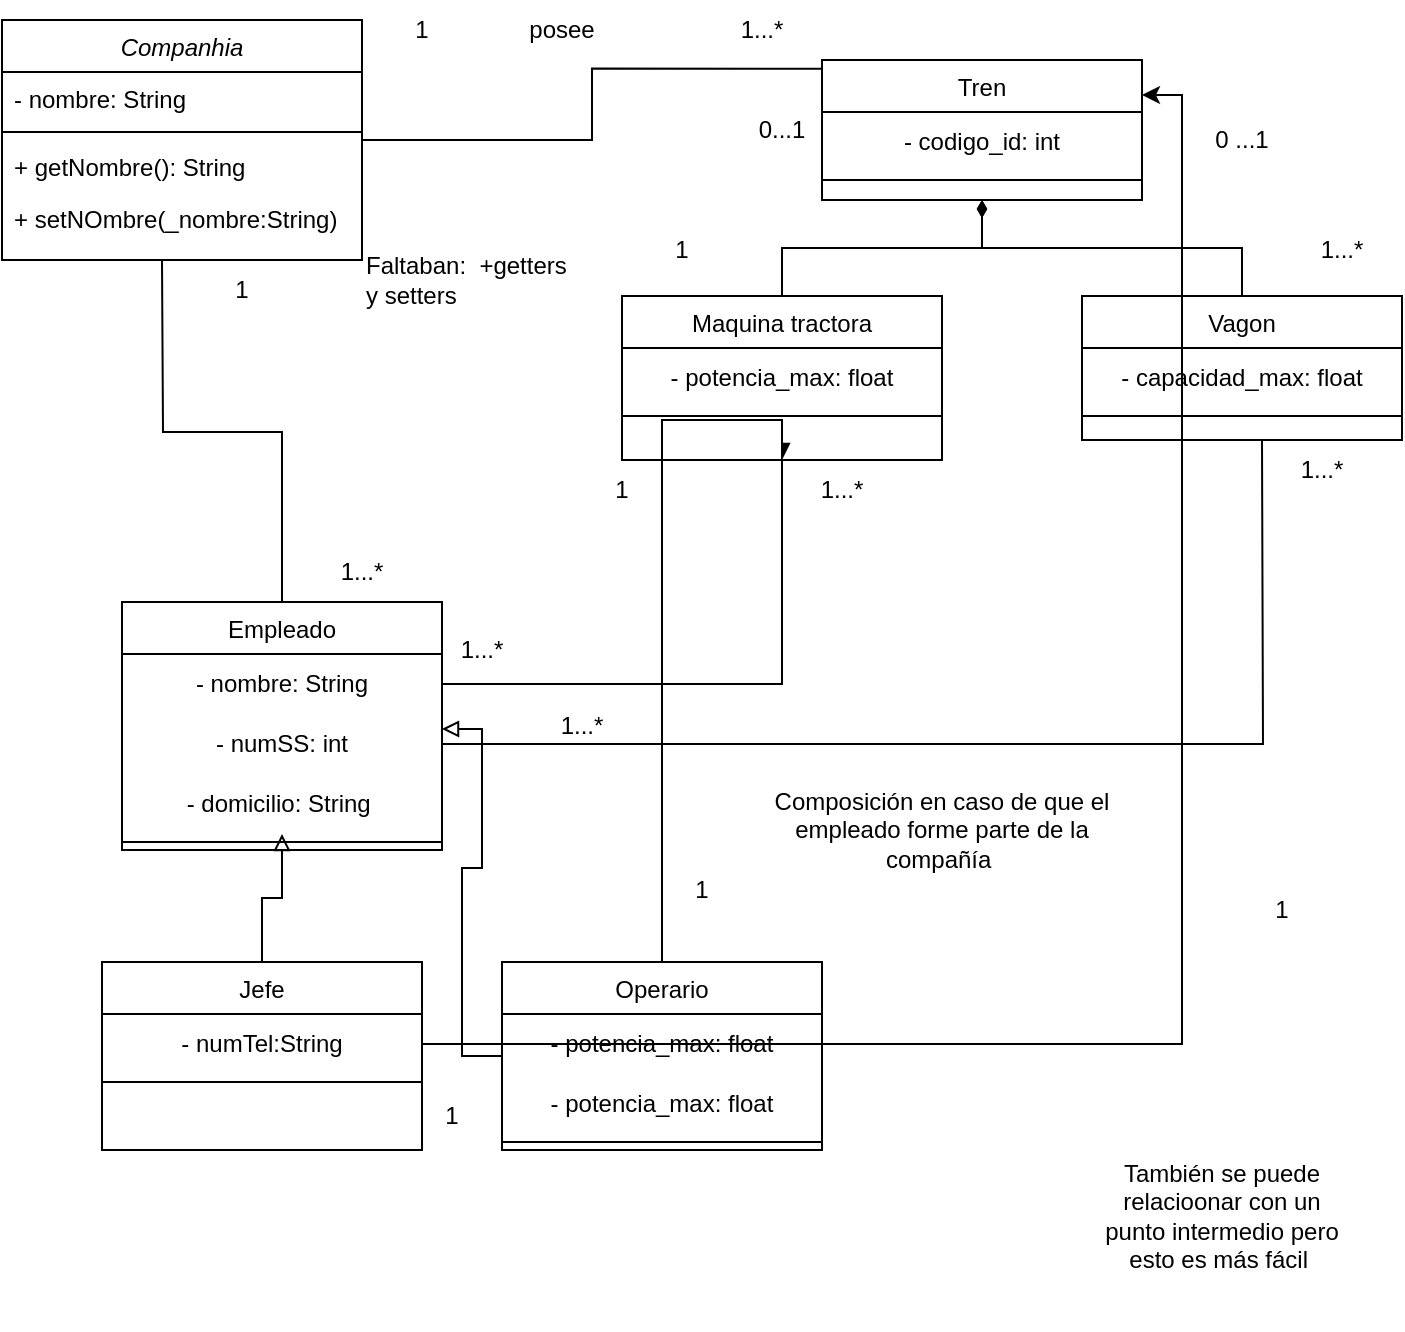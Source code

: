 <mxfile version="21.1.2" type="device">
  <diagram id="C5RBs43oDa-KdzZeNtuy" name="Page-1">
    <mxGraphModel dx="1050" dy="629" grid="1" gridSize="10" guides="1" tooltips="1" connect="1" arrows="1" fold="1" page="1" pageScale="1" pageWidth="827" pageHeight="1169" math="0" shadow="0">
      <root>
        <mxCell id="WIyWlLk6GJQsqaUBKTNV-0" />
        <mxCell id="WIyWlLk6GJQsqaUBKTNV-1" parent="WIyWlLk6GJQsqaUBKTNV-0" />
        <mxCell id="Wq4YEEeoovx24NPQ5w4w-0" style="edgeStyle=orthogonalEdgeStyle;rounded=0;orthogonalLoop=1;jettySize=auto;html=1;entryX=0.005;entryY=0.062;entryDx=0;entryDy=0;entryPerimeter=0;endArrow=none;endFill=0;" parent="WIyWlLk6GJQsqaUBKTNV-1" source="zkfFHV4jXpPFQw0GAbJ--0" target="zkfFHV4jXpPFQw0GAbJ--17" edge="1">
          <mxGeometry relative="1" as="geometry" />
        </mxCell>
        <mxCell id="zkfFHV4jXpPFQw0GAbJ--0" value="Companhia" style="swimlane;fontStyle=2;align=center;verticalAlign=top;childLayout=stackLayout;horizontal=1;startSize=26;horizontalStack=0;resizeParent=1;resizeLast=0;collapsible=1;marginBottom=0;rounded=0;shadow=0;strokeWidth=1;" parent="WIyWlLk6GJQsqaUBKTNV-1" vertex="1">
          <mxGeometry x="40" y="20" width="180" height="120" as="geometry">
            <mxRectangle x="230" y="140" width="160" height="26" as="alternateBounds" />
          </mxGeometry>
        </mxCell>
        <mxCell id="zkfFHV4jXpPFQw0GAbJ--1" value="- nombre: String" style="text;align=left;verticalAlign=top;spacingLeft=4;spacingRight=4;overflow=hidden;rotatable=0;points=[[0,0.5],[1,0.5]];portConstraint=eastwest;" parent="zkfFHV4jXpPFQw0GAbJ--0" vertex="1">
          <mxGeometry y="26" width="180" height="26" as="geometry" />
        </mxCell>
        <mxCell id="zkfFHV4jXpPFQw0GAbJ--4" value="" style="line;html=1;strokeWidth=1;align=left;verticalAlign=middle;spacingTop=-1;spacingLeft=3;spacingRight=3;rotatable=0;labelPosition=right;points=[];portConstraint=eastwest;" parent="zkfFHV4jXpPFQw0GAbJ--0" vertex="1">
          <mxGeometry y="52" width="180" height="8" as="geometry" />
        </mxCell>
        <mxCell id="xKWSQLoyTOIEdo6EzDQ5-13" value="+ getNombre(): String" style="text;align=left;verticalAlign=top;spacingLeft=4;spacingRight=4;overflow=hidden;rotatable=0;points=[[0,0.5],[1,0.5]];portConstraint=eastwest;" vertex="1" parent="zkfFHV4jXpPFQw0GAbJ--0">
          <mxGeometry y="60" width="180" height="26" as="geometry" />
        </mxCell>
        <mxCell id="xKWSQLoyTOIEdo6EzDQ5-14" value="+ setNOmbre(_nombre:String)" style="text;align=left;verticalAlign=top;spacingLeft=4;spacingRight=4;overflow=hidden;rotatable=0;points=[[0,0.5],[1,0.5]];portConstraint=eastwest;" vertex="1" parent="zkfFHV4jXpPFQw0GAbJ--0">
          <mxGeometry y="86" width="180" height="26" as="geometry" />
        </mxCell>
        <mxCell id="zkfFHV4jXpPFQw0GAbJ--17" value="Tren" style="swimlane;fontStyle=0;align=center;verticalAlign=top;childLayout=stackLayout;horizontal=1;startSize=26;horizontalStack=0;resizeParent=1;resizeLast=0;collapsible=1;marginBottom=0;rounded=0;shadow=0;strokeWidth=1;" parent="WIyWlLk6GJQsqaUBKTNV-1" vertex="1">
          <mxGeometry x="450" y="40" width="160" height="70" as="geometry">
            <mxRectangle x="450" y="40" width="160" height="26" as="alternateBounds" />
          </mxGeometry>
        </mxCell>
        <mxCell id="Wq4YEEeoovx24NPQ5w4w-12" value="- codigo_id: int" style="text;html=1;strokeColor=none;fillColor=none;align=center;verticalAlign=middle;whiteSpace=wrap;rounded=0;" parent="zkfFHV4jXpPFQw0GAbJ--17" vertex="1">
          <mxGeometry y="26" width="160" height="30" as="geometry" />
        </mxCell>
        <mxCell id="zkfFHV4jXpPFQw0GAbJ--23" value="" style="line;html=1;strokeWidth=1;align=left;verticalAlign=middle;spacingTop=-1;spacingLeft=3;spacingRight=3;rotatable=0;labelPosition=right;points=[];portConstraint=eastwest;" parent="zkfFHV4jXpPFQw0GAbJ--17" vertex="1">
          <mxGeometry y="56" width="160" height="8" as="geometry" />
        </mxCell>
        <mxCell id="Wq4YEEeoovx24NPQ5w4w-5" style="edgeStyle=orthogonalEdgeStyle;rounded=0;orthogonalLoop=1;jettySize=auto;html=1;entryX=0.5;entryY=1;entryDx=0;entryDy=0;endArrow=diamondThin;endFill=1;" parent="WIyWlLk6GJQsqaUBKTNV-1" source="Wq4YEEeoovx24NPQ5w4w-1" target="zkfFHV4jXpPFQw0GAbJ--17" edge="1">
          <mxGeometry relative="1" as="geometry" />
        </mxCell>
        <mxCell id="Wq4YEEeoovx24NPQ5w4w-1" value="Maquina tractora" style="swimlane;fontStyle=0;align=center;verticalAlign=top;childLayout=stackLayout;horizontal=1;startSize=26;horizontalStack=0;resizeParent=1;resizeLast=0;collapsible=1;marginBottom=0;rounded=0;shadow=0;strokeWidth=1;" parent="WIyWlLk6GJQsqaUBKTNV-1" vertex="1">
          <mxGeometry x="350" y="158" width="160" height="82" as="geometry">
            <mxRectangle x="350" y="158" width="160" height="26" as="alternateBounds" />
          </mxGeometry>
        </mxCell>
        <mxCell id="Wq4YEEeoovx24NPQ5w4w-14" value="- potencia_max: float" style="text;html=1;strokeColor=none;fillColor=none;align=center;verticalAlign=middle;whiteSpace=wrap;rounded=0;" parent="Wq4YEEeoovx24NPQ5w4w-1" vertex="1">
          <mxGeometry y="26" width="160" height="30" as="geometry" />
        </mxCell>
        <mxCell id="Wq4YEEeoovx24NPQ5w4w-2" value="" style="line;html=1;strokeWidth=1;align=left;verticalAlign=middle;spacingTop=-1;spacingLeft=3;spacingRight=3;rotatable=0;labelPosition=right;points=[];portConstraint=eastwest;" parent="Wq4YEEeoovx24NPQ5w4w-1" vertex="1">
          <mxGeometry y="56" width="160" height="8" as="geometry" />
        </mxCell>
        <mxCell id="Wq4YEEeoovx24NPQ5w4w-6" style="edgeStyle=orthogonalEdgeStyle;rounded=0;orthogonalLoop=1;jettySize=auto;html=1;entryX=0.5;entryY=1;entryDx=0;entryDy=0;endArrow=diamondThin;endFill=1;" parent="WIyWlLk6GJQsqaUBKTNV-1" source="Wq4YEEeoovx24NPQ5w4w-3" target="zkfFHV4jXpPFQw0GAbJ--17" edge="1">
          <mxGeometry relative="1" as="geometry" />
        </mxCell>
        <mxCell id="Wq4YEEeoovx24NPQ5w4w-3" value="Vagon" style="swimlane;fontStyle=0;align=center;verticalAlign=top;childLayout=stackLayout;horizontal=1;startSize=26;horizontalStack=0;resizeParent=1;resizeLast=0;collapsible=1;marginBottom=0;rounded=0;shadow=0;strokeWidth=1;" parent="WIyWlLk6GJQsqaUBKTNV-1" vertex="1">
          <mxGeometry x="580" y="158" width="160" height="72" as="geometry">
            <mxRectangle x="580" y="158" width="160" height="26" as="alternateBounds" />
          </mxGeometry>
        </mxCell>
        <mxCell id="Wq4YEEeoovx24NPQ5w4w-13" value="- capacidad_max: float" style="text;html=1;strokeColor=none;fillColor=none;align=center;verticalAlign=middle;whiteSpace=wrap;rounded=0;" parent="Wq4YEEeoovx24NPQ5w4w-3" vertex="1">
          <mxGeometry y="26" width="160" height="30" as="geometry" />
        </mxCell>
        <mxCell id="Wq4YEEeoovx24NPQ5w4w-4" value="" style="line;html=1;strokeWidth=1;align=left;verticalAlign=middle;spacingTop=-1;spacingLeft=3;spacingRight=3;rotatable=0;labelPosition=right;points=[];portConstraint=eastwest;" parent="Wq4YEEeoovx24NPQ5w4w-3" vertex="1">
          <mxGeometry y="56" width="160" height="8" as="geometry" />
        </mxCell>
        <mxCell id="Wq4YEEeoovx24NPQ5w4w-7" value="1" style="text;html=1;strokeColor=none;fillColor=none;align=center;verticalAlign=middle;whiteSpace=wrap;rounded=0;" parent="WIyWlLk6GJQsqaUBKTNV-1" vertex="1">
          <mxGeometry x="350" y="120" width="60" height="30" as="geometry" />
        </mxCell>
        <mxCell id="Wq4YEEeoovx24NPQ5w4w-8" value="0...1" style="text;html=1;strokeColor=none;fillColor=none;align=center;verticalAlign=middle;whiteSpace=wrap;rounded=0;" parent="WIyWlLk6GJQsqaUBKTNV-1" vertex="1">
          <mxGeometry x="400" y="60" width="60" height="30" as="geometry" />
        </mxCell>
        <mxCell id="Wq4YEEeoovx24NPQ5w4w-9" value="1...*" style="text;html=1;strokeColor=none;fillColor=none;align=center;verticalAlign=middle;whiteSpace=wrap;rounded=0;" parent="WIyWlLk6GJQsqaUBKTNV-1" vertex="1">
          <mxGeometry x="680" y="120" width="60" height="30" as="geometry" />
        </mxCell>
        <mxCell id="Wq4YEEeoovx24NPQ5w4w-10" value="0 ...1" style="text;html=1;strokeColor=none;fillColor=none;align=center;verticalAlign=middle;whiteSpace=wrap;rounded=0;" parent="WIyWlLk6GJQsqaUBKTNV-1" vertex="1">
          <mxGeometry x="630" y="65" width="60" height="30" as="geometry" />
        </mxCell>
        <mxCell id="xKWSQLoyTOIEdo6EzDQ5-0" value="Faltaban:&amp;nbsp; +getters y setters" style="text;html=1;strokeColor=none;fillColor=none;align=left;verticalAlign=middle;whiteSpace=wrap;rounded=0;" vertex="1" parent="WIyWlLk6GJQsqaUBKTNV-1">
          <mxGeometry x="220" y="120" width="110" height="60" as="geometry" />
        </mxCell>
        <mxCell id="xKWSQLoyTOIEdo6EzDQ5-23" style="edgeStyle=orthogonalEdgeStyle;rounded=0;orthogonalLoop=1;jettySize=auto;html=1;endArrow=none;endFill=0;" edge="1" parent="WIyWlLk6GJQsqaUBKTNV-1" source="xKWSQLoyTOIEdo6EzDQ5-1">
          <mxGeometry relative="1" as="geometry">
            <mxPoint x="120" y="140" as="targetPoint" />
          </mxGeometry>
        </mxCell>
        <mxCell id="xKWSQLoyTOIEdo6EzDQ5-1" value="Empleado" style="swimlane;fontStyle=0;align=center;verticalAlign=top;childLayout=stackLayout;horizontal=1;startSize=26;horizontalStack=0;resizeParent=1;resizeLast=0;collapsible=1;marginBottom=0;rounded=0;shadow=0;strokeWidth=1;" vertex="1" parent="WIyWlLk6GJQsqaUBKTNV-1">
          <mxGeometry x="100" y="311" width="160" height="124" as="geometry">
            <mxRectangle x="350" y="158" width="160" height="26" as="alternateBounds" />
          </mxGeometry>
        </mxCell>
        <mxCell id="xKWSQLoyTOIEdo6EzDQ5-2" value="- nombre: String" style="text;html=1;strokeColor=none;fillColor=none;align=center;verticalAlign=middle;whiteSpace=wrap;rounded=0;" vertex="1" parent="xKWSQLoyTOIEdo6EzDQ5-1">
          <mxGeometry y="26" width="160" height="30" as="geometry" />
        </mxCell>
        <mxCell id="xKWSQLoyTOIEdo6EzDQ5-27" style="edgeStyle=orthogonalEdgeStyle;rounded=0;orthogonalLoop=1;jettySize=auto;html=1;endArrow=none;endFill=0;" edge="1" parent="xKWSQLoyTOIEdo6EzDQ5-1" source="xKWSQLoyTOIEdo6EzDQ5-15">
          <mxGeometry relative="1" as="geometry">
            <mxPoint x="570" y="-81" as="targetPoint" />
          </mxGeometry>
        </mxCell>
        <mxCell id="xKWSQLoyTOIEdo6EzDQ5-15" value="- numSS: int" style="text;html=1;strokeColor=none;fillColor=none;align=center;verticalAlign=middle;whiteSpace=wrap;rounded=0;" vertex="1" parent="xKWSQLoyTOIEdo6EzDQ5-1">
          <mxGeometry y="56" width="160" height="30" as="geometry" />
        </mxCell>
        <mxCell id="xKWSQLoyTOIEdo6EzDQ5-16" value="- domicilio: String&amp;nbsp;" style="text;html=1;strokeColor=none;fillColor=none;align=center;verticalAlign=middle;whiteSpace=wrap;rounded=0;" vertex="1" parent="xKWSQLoyTOIEdo6EzDQ5-1">
          <mxGeometry y="86" width="160" height="30" as="geometry" />
        </mxCell>
        <mxCell id="xKWSQLoyTOIEdo6EzDQ5-3" value="" style="line;html=1;strokeWidth=1;align=left;verticalAlign=middle;spacingTop=-1;spacingLeft=3;spacingRight=3;rotatable=0;labelPosition=right;points=[];portConstraint=eastwest;" vertex="1" parent="xKWSQLoyTOIEdo6EzDQ5-1">
          <mxGeometry y="116" width="160" height="8" as="geometry" />
        </mxCell>
        <mxCell id="xKWSQLoyTOIEdo6EzDQ5-19" style="edgeStyle=orthogonalEdgeStyle;rounded=0;orthogonalLoop=1;jettySize=auto;html=1;endArrow=block;endFill=0;" edge="1" parent="WIyWlLk6GJQsqaUBKTNV-1" source="xKWSQLoyTOIEdo6EzDQ5-4" target="xKWSQLoyTOIEdo6EzDQ5-16">
          <mxGeometry relative="1" as="geometry" />
        </mxCell>
        <mxCell id="xKWSQLoyTOIEdo6EzDQ5-4" value="Jefe" style="swimlane;fontStyle=0;align=center;verticalAlign=top;childLayout=stackLayout;horizontal=1;startSize=26;horizontalStack=0;resizeParent=1;resizeLast=0;collapsible=1;marginBottom=0;rounded=0;shadow=0;strokeWidth=1;" vertex="1" parent="WIyWlLk6GJQsqaUBKTNV-1">
          <mxGeometry x="90" y="491" width="160" height="94" as="geometry">
            <mxRectangle x="350" y="158" width="160" height="26" as="alternateBounds" />
          </mxGeometry>
        </mxCell>
        <mxCell id="xKWSQLoyTOIEdo6EzDQ5-5" value="- numTel:String" style="text;html=1;strokeColor=none;fillColor=none;align=center;verticalAlign=middle;whiteSpace=wrap;rounded=0;" vertex="1" parent="xKWSQLoyTOIEdo6EzDQ5-4">
          <mxGeometry y="26" width="160" height="30" as="geometry" />
        </mxCell>
        <mxCell id="xKWSQLoyTOIEdo6EzDQ5-6" value="" style="line;html=1;strokeWidth=1;align=left;verticalAlign=middle;spacingTop=-1;spacingLeft=3;spacingRight=3;rotatable=0;labelPosition=right;points=[];portConstraint=eastwest;" vertex="1" parent="xKWSQLoyTOIEdo6EzDQ5-4">
          <mxGeometry y="56" width="160" height="8" as="geometry" />
        </mxCell>
        <mxCell id="xKWSQLoyTOIEdo6EzDQ5-18" style="edgeStyle=orthogonalEdgeStyle;rounded=0;orthogonalLoop=1;jettySize=auto;html=1;entryX=1;entryY=0.25;entryDx=0;entryDy=0;endArrow=block;endFill=0;" edge="1" parent="WIyWlLk6GJQsqaUBKTNV-1" source="xKWSQLoyTOIEdo6EzDQ5-10" target="xKWSQLoyTOIEdo6EzDQ5-15">
          <mxGeometry relative="1" as="geometry" />
        </mxCell>
        <mxCell id="xKWSQLoyTOIEdo6EzDQ5-37" style="edgeStyle=orthogonalEdgeStyle;rounded=0;orthogonalLoop=1;jettySize=auto;html=1;entryX=0;entryY=0;entryDx=0;entryDy=0;endArrow=async;endFill=1;" edge="1" parent="WIyWlLk6GJQsqaUBKTNV-1" source="xKWSQLoyTOIEdo6EzDQ5-10" target="xKWSQLoyTOIEdo6EzDQ5-32">
          <mxGeometry relative="1" as="geometry" />
        </mxCell>
        <mxCell id="xKWSQLoyTOIEdo6EzDQ5-10" value="Operario" style="swimlane;fontStyle=0;align=center;verticalAlign=top;childLayout=stackLayout;horizontal=1;startSize=26;horizontalStack=0;resizeParent=1;resizeLast=0;collapsible=1;marginBottom=0;rounded=0;shadow=0;strokeWidth=1;" vertex="1" parent="WIyWlLk6GJQsqaUBKTNV-1">
          <mxGeometry x="290" y="491" width="160" height="94" as="geometry">
            <mxRectangle x="350" y="158" width="160" height="26" as="alternateBounds" />
          </mxGeometry>
        </mxCell>
        <mxCell id="xKWSQLoyTOIEdo6EzDQ5-11" value="- potencia_max: float" style="text;html=1;strokeColor=none;fillColor=none;align=center;verticalAlign=middle;whiteSpace=wrap;rounded=0;" vertex="1" parent="xKWSQLoyTOIEdo6EzDQ5-10">
          <mxGeometry y="26" width="160" height="30" as="geometry" />
        </mxCell>
        <mxCell id="xKWSQLoyTOIEdo6EzDQ5-17" value="- potencia_max: float" style="text;html=1;strokeColor=none;fillColor=none;align=center;verticalAlign=middle;whiteSpace=wrap;rounded=0;" vertex="1" parent="xKWSQLoyTOIEdo6EzDQ5-10">
          <mxGeometry y="56" width="160" height="30" as="geometry" />
        </mxCell>
        <mxCell id="xKWSQLoyTOIEdo6EzDQ5-12" value="" style="line;html=1;strokeWidth=1;align=left;verticalAlign=middle;spacingTop=-1;spacingLeft=3;spacingRight=3;rotatable=0;labelPosition=right;points=[];portConstraint=eastwest;" vertex="1" parent="xKWSQLoyTOIEdo6EzDQ5-10">
          <mxGeometry y="86" width="160" height="8" as="geometry" />
        </mxCell>
        <mxCell id="xKWSQLoyTOIEdo6EzDQ5-20" value="1" style="text;html=1;strokeColor=none;fillColor=none;align=center;verticalAlign=middle;whiteSpace=wrap;rounded=0;" vertex="1" parent="WIyWlLk6GJQsqaUBKTNV-1">
          <mxGeometry x="220" y="10" width="60" height="30" as="geometry" />
        </mxCell>
        <mxCell id="xKWSQLoyTOIEdo6EzDQ5-21" value="1...*" style="text;html=1;strokeColor=none;fillColor=none;align=center;verticalAlign=middle;whiteSpace=wrap;rounded=0;" vertex="1" parent="WIyWlLk6GJQsqaUBKTNV-1">
          <mxGeometry x="390" y="10" width="60" height="30" as="geometry" />
        </mxCell>
        <mxCell id="xKWSQLoyTOIEdo6EzDQ5-22" value="posee" style="text;html=1;strokeColor=none;fillColor=none;align=center;verticalAlign=middle;whiteSpace=wrap;rounded=0;" vertex="1" parent="WIyWlLk6GJQsqaUBKTNV-1">
          <mxGeometry x="290" y="10" width="60" height="30" as="geometry" />
        </mxCell>
        <mxCell id="xKWSQLoyTOIEdo6EzDQ5-24" value="1...*" style="text;html=1;strokeColor=none;fillColor=none;align=center;verticalAlign=middle;whiteSpace=wrap;rounded=0;" vertex="1" parent="WIyWlLk6GJQsqaUBKTNV-1">
          <mxGeometry x="190" y="281" width="60" height="30" as="geometry" />
        </mxCell>
        <mxCell id="xKWSQLoyTOIEdo6EzDQ5-25" value="1" style="text;html=1;strokeColor=none;fillColor=none;align=center;verticalAlign=middle;whiteSpace=wrap;rounded=0;" vertex="1" parent="WIyWlLk6GJQsqaUBKTNV-1">
          <mxGeometry x="130" y="140" width="60" height="30" as="geometry" />
        </mxCell>
        <mxCell id="xKWSQLoyTOIEdo6EzDQ5-26" style="edgeStyle=orthogonalEdgeStyle;rounded=0;orthogonalLoop=1;jettySize=auto;html=1;entryX=0.5;entryY=1;entryDx=0;entryDy=0;endArrow=none;endFill=0;" edge="1" parent="WIyWlLk6GJQsqaUBKTNV-1" source="xKWSQLoyTOIEdo6EzDQ5-2" target="Wq4YEEeoovx24NPQ5w4w-1">
          <mxGeometry relative="1" as="geometry" />
        </mxCell>
        <mxCell id="xKWSQLoyTOIEdo6EzDQ5-28" value="1...*" style="text;html=1;strokeColor=none;fillColor=none;align=center;verticalAlign=middle;whiteSpace=wrap;rounded=0;" vertex="1" parent="WIyWlLk6GJQsqaUBKTNV-1">
          <mxGeometry x="250" y="320" width="60" height="30" as="geometry" />
        </mxCell>
        <mxCell id="xKWSQLoyTOIEdo6EzDQ5-29" value="1...*" style="text;html=1;strokeColor=none;fillColor=none;align=center;verticalAlign=middle;whiteSpace=wrap;rounded=0;" vertex="1" parent="WIyWlLk6GJQsqaUBKTNV-1">
          <mxGeometry x="300" y="358" width="60" height="30" as="geometry" />
        </mxCell>
        <mxCell id="xKWSQLoyTOIEdo6EzDQ5-32" value="1...*" style="text;html=1;strokeColor=none;fillColor=none;align=center;verticalAlign=middle;whiteSpace=wrap;rounded=0;" vertex="1" parent="WIyWlLk6GJQsqaUBKTNV-1">
          <mxGeometry x="430" y="240" width="60" height="30" as="geometry" />
        </mxCell>
        <mxCell id="xKWSQLoyTOIEdo6EzDQ5-33" value="1...*" style="text;html=1;strokeColor=none;fillColor=none;align=center;verticalAlign=middle;whiteSpace=wrap;rounded=0;" vertex="1" parent="WIyWlLk6GJQsqaUBKTNV-1">
          <mxGeometry x="670" y="230" width="60" height="30" as="geometry" />
        </mxCell>
        <mxCell id="xKWSQLoyTOIEdo6EzDQ5-34" style="edgeStyle=orthogonalEdgeStyle;rounded=0;orthogonalLoop=1;jettySize=auto;html=1;entryX=1;entryY=0.25;entryDx=0;entryDy=0;" edge="1" parent="WIyWlLk6GJQsqaUBKTNV-1" source="xKWSQLoyTOIEdo6EzDQ5-5" target="zkfFHV4jXpPFQw0GAbJ--17">
          <mxGeometry relative="1" as="geometry" />
        </mxCell>
        <mxCell id="xKWSQLoyTOIEdo6EzDQ5-35" value="1" style="text;html=1;strokeColor=none;fillColor=none;align=center;verticalAlign=middle;whiteSpace=wrap;rounded=0;" vertex="1" parent="WIyWlLk6GJQsqaUBKTNV-1">
          <mxGeometry x="650" y="450" width="60" height="30" as="geometry" />
        </mxCell>
        <mxCell id="xKWSQLoyTOIEdo6EzDQ5-36" value="1" style="text;html=1;strokeColor=none;fillColor=none;align=center;verticalAlign=middle;whiteSpace=wrap;rounded=0;" vertex="1" parent="WIyWlLk6GJQsqaUBKTNV-1">
          <mxGeometry x="250" y="560" width="30" height="15" as="geometry" />
        </mxCell>
        <mxCell id="xKWSQLoyTOIEdo6EzDQ5-38" value="1" style="text;html=1;strokeColor=none;fillColor=none;align=center;verticalAlign=middle;whiteSpace=wrap;rounded=0;" vertex="1" parent="WIyWlLk6GJQsqaUBKTNV-1">
          <mxGeometry x="360" y="440" width="60" height="30" as="geometry" />
        </mxCell>
        <mxCell id="xKWSQLoyTOIEdo6EzDQ5-39" value="1" style="text;html=1;strokeColor=none;fillColor=none;align=center;verticalAlign=middle;whiteSpace=wrap;rounded=0;" vertex="1" parent="WIyWlLk6GJQsqaUBKTNV-1">
          <mxGeometry x="320" y="240" width="60" height="30" as="geometry" />
        </mxCell>
        <mxCell id="xKWSQLoyTOIEdo6EzDQ5-40" value="También se puede relacioonar con un punto intermedio pero esto es más fácil&amp;nbsp;" style="text;html=1;strokeColor=none;fillColor=none;align=center;verticalAlign=middle;whiteSpace=wrap;rounded=0;" vertex="1" parent="WIyWlLk6GJQsqaUBKTNV-1">
          <mxGeometry x="590" y="560" width="120" height="115" as="geometry" />
        </mxCell>
        <mxCell id="xKWSQLoyTOIEdo6EzDQ5-41" value="Composición en caso de que el empleado forme parte de la compañía&amp;nbsp;" style="text;html=1;strokeColor=none;fillColor=none;align=center;verticalAlign=middle;whiteSpace=wrap;rounded=0;" vertex="1" parent="WIyWlLk6GJQsqaUBKTNV-1">
          <mxGeometry x="420" y="400" width="180" height="50" as="geometry" />
        </mxCell>
      </root>
    </mxGraphModel>
  </diagram>
</mxfile>
